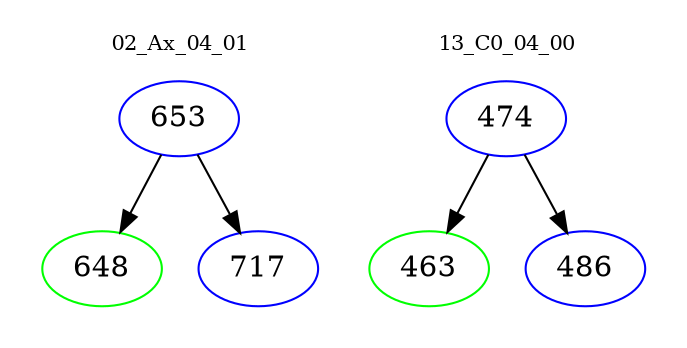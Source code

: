 digraph{
subgraph cluster_0 {
color = white
label = "02_Ax_04_01";
fontsize=10;
T0_653 [label="653", color="blue"]
T0_653 -> T0_648 [color="black"]
T0_648 [label="648", color="green"]
T0_653 -> T0_717 [color="black"]
T0_717 [label="717", color="blue"]
}
subgraph cluster_1 {
color = white
label = "13_C0_04_00";
fontsize=10;
T1_474 [label="474", color="blue"]
T1_474 -> T1_463 [color="black"]
T1_463 [label="463", color="green"]
T1_474 -> T1_486 [color="black"]
T1_486 [label="486", color="blue"]
}
}
